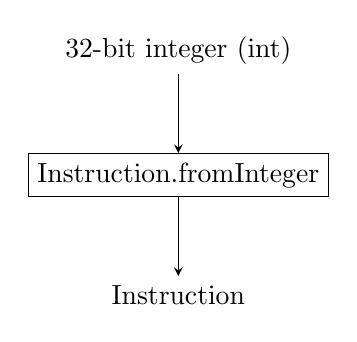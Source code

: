\begin{tikzpicture}[>=stealth]
  \node [draw] (compiler) {Instruction.fromInteger};
  \node [above=of compiler] (input) {32-bit integer (int)};
  \node [below=of compiler] (output) {Instruction};
  \draw [->] (input) -- (compiler);
  \draw [->] (compiler) -- (output);
\end{tikzpicture}
